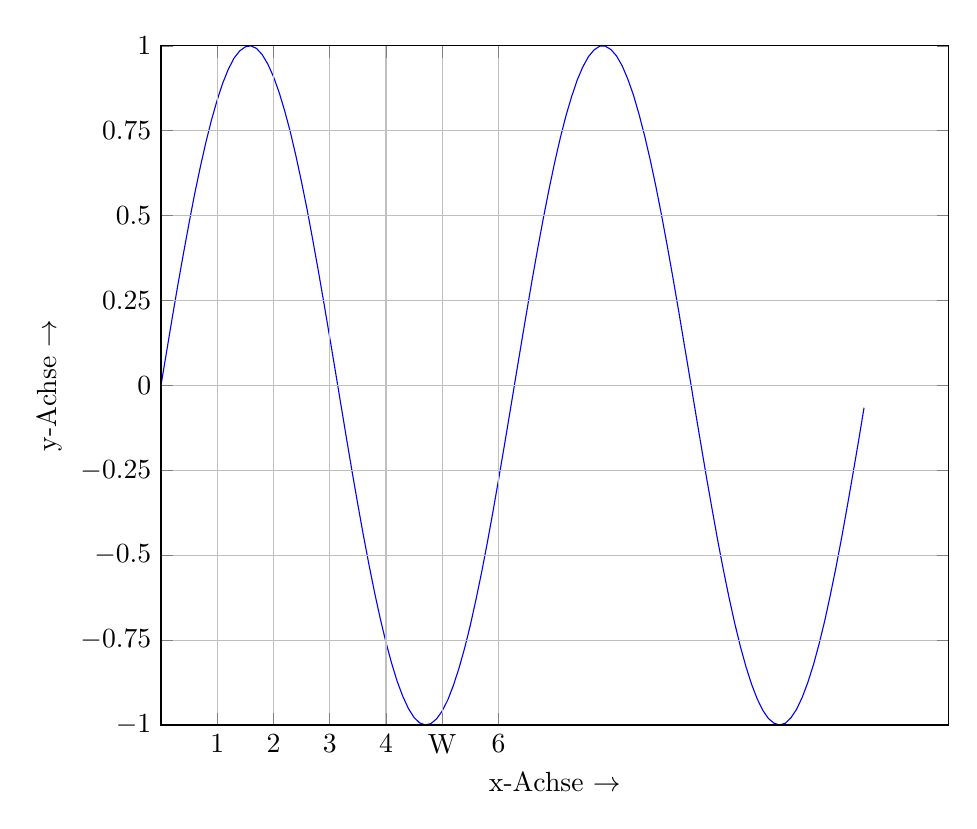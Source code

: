 % This file was created by matlab2tikz v0.0.5.
% Copyright (c) 2008--2010, Nico Schlömer <nico.schloemer@ua.ac.be>
% All rights reserved.
%
% The latest updates can be retrieved from
%  http://win.ua.ac.be/~nschloe/content/matlab2tikz/
% and
%  http://www.mathworks.com/matlabcentral/fileexchange/22022 .
% where you can also make suggestions and rate matlab2tikz.

\begin{tikzpicture}

% Axis at [0.13 0.12 0.78 0.81]
\begin{axis}[
scale only axis,
width=10cm,
%height=20cm,
xmin=0, xmax=14,
ymin=-1, ymax=1,
xlabel={x-Achse $\rightarrow$},										
xtick={1,2,...,6},																
xticklabels={$1$,$2$,$3$,$4$,W,$6$},			
xmajorgrids,																	
ylabel={y-Achse $\rightarrow$},										
ytick={-1,-0.75,...,1},														
ymajorgrids,																	
axis on top]


\addplot [
color=blue,
solid
]
coordinates{
 (0,0) (0.1,0.1) (0.2,0.199) (0.3,0.296) (0.4,0.389) (0.5,0.479) (0.6,0.565) (0.7,0.644) (0.8,0.717) (0.9,0.783) (1,0.841) (1.1,0.891) (1.2,0.932) (1.3,0.964) (1.4,0.985) (1.5,0.997) (1.6,1.0) (1.7,0.992) (1.8,0.974) (1.9,0.946) (2,0.909) (2.1,0.863) (2.2,0.808) (2.3,0.746) (2.4,0.675) (2.5,0.598) (2.6,0.516) (2.7,0.427) (2.8,0.335) (2.9,0.239) (3,0.141) (3.1,0.042) (3.2,-0.058) (3.3,-0.158) (3.4,-0.256) (3.5,-0.351) (3.6,-0.443) (3.7,-0.53) (3.8,-0.612) (3.9,-0.688) (4,-0.757) (4.1,-0.818) (4.2,-0.872) (4.3,-0.916) (4.4,-0.952) (4.5,-0.978) (4.6,-0.994) (4.7,-1.0) (4.8,-0.996) (4.9,-0.982) (5,-0.959) (5.1,-0.926) (5.2,-0.883) (5.3,-0.832) (5.4,-0.773) (5.5,-0.706) (5.6,-0.631) (5.7,-0.551) (5.8,-0.465) (5.9,-0.374) (6,-0.279) (6.1,-0.182) (6.2,-0.083) (6.3,0.017) (6.4,0.117) (6.5,0.215) (6.6,0.312) (6.7,0.405) (6.8,0.494) (6.9,0.578) (7,0.657) (7.1,0.729) (7.2,0.794) (7.3,0.85) (7.4,0.899) (7.5,0.938) (7.6,0.968) (7.7,0.988) (7.8,0.999) (7.9,0.999) (8,0.989) (8.1,0.97) (8.2,0.941) (8.3,0.902) (8.4,0.855) (8.5,0.798) (8.6,0.734) (8.7,0.663) (8.8,0.585) (8.9,0.501) (9,0.412) (9.1,0.319) (9.2,0.223) (9.3,0.124) (9.4,0.025) (9.5,-0.075) (9.6,-0.174) (9.7,-0.272) (9.8,-0.366) (9.9,-0.458) (10,-0.544) (10.1,-0.625) (10.2,-0.7) (10.3,-0.768) (10.4,-0.828) (10.5,-0.88) (10.6,-0.923) (10.7,-0.957) (10.8,-0.981) (10.9,-0.995) (11,-1.0) (11.1,-0.995) (11.2,-0.979) (11.3,-0.954) (11.4,-0.919) (11.5,-0.875) (11.6,-0.823) (11.7,-0.762) (11.8,-0.694) (11.9,-0.618) (12,-0.537) (12.1,-0.45) (12.2,-0.358) (12.3,-0.263) (12.4,-0.166) (12.5,-0.066)
};


\end{axis}

\end{tikzpicture}